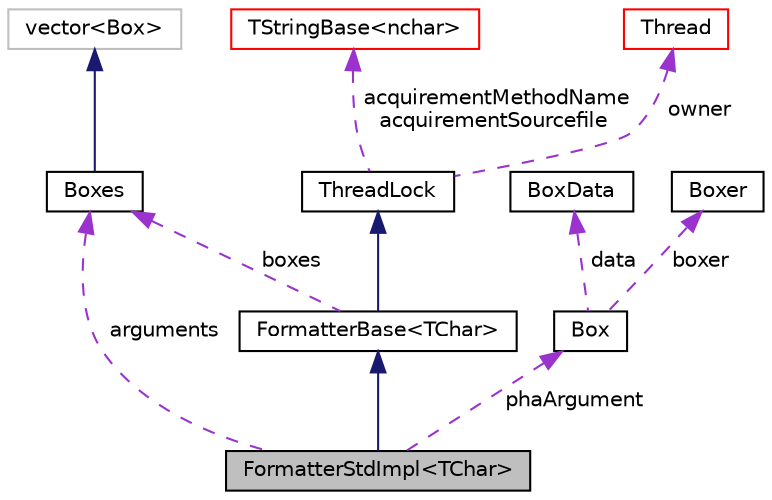 digraph "FormatterStdImpl&lt;TChar&gt;"
{
  edge [fontname="Helvetica",fontsize="10",labelfontname="Helvetica",labelfontsize="10"];
  node [fontname="Helvetica",fontsize="10",shape=record];
  Node21 [label="vector\<Box\>",height=0.2,width=0.4,color="grey75", fillcolor="white", style="filled",tooltip="STL class. "];
  Node7 [label="FormatterStdImpl\<TChar\>",height=0.2,width=0.4,color="black", fillcolor="grey75", style="filled", fontcolor="black"];
  Node8 [label="FormatterBase\<TChar\>",height=0.2,width=0.4,color="black", fillcolor="white", style="filled",URL="$classaworx_1_1lib_1_1strings_1_1format_1_1FormatterBase.html",tooltip="[DOX_ALIB_ENUM_META_DATA_SPECIFCATION_using_enum] "];
  Node18 [label="TStringBase\<nchar\>",height=0.2,width=0.4,color="red", fillcolor="white", style="filled",URL="$classaworx_1_1lib_1_1strings_1_1TStringBase.html"];
  Node8 -> Node7 [dir="back",color="midnightblue",fontsize="10",style="solid",fontname="Helvetica"];
  Node9 -> Node8 [dir="back",color="midnightblue",fontsize="10",style="solid",fontname="Helvetica"];
  Node10 -> Node9 [dir="back",color="darkorchid3",fontsize="10",style="dashed",label=" owner" ,fontname="Helvetica"];
  Node18 -> Node9 [dir="back",color="darkorchid3",fontsize="10",style="dashed",label=" acquirementMethodName\nacquirementSourcefile" ,fontname="Helvetica"];
  Node20 -> Node7 [dir="back",color="darkorchid3",fontsize="10",style="dashed",label=" arguments" ,fontname="Helvetica"];
  Node20 -> Node8 [dir="back",color="darkorchid3",fontsize="10",style="dashed",label=" boxes" ,fontname="Helvetica"];
  Node21 -> Node20 [dir="back",color="midnightblue",fontsize="10",style="solid",fontname="Helvetica"];
  Node23 -> Node7 [dir="back",color="darkorchid3",fontsize="10",style="dashed",label=" phaArgument" ,fontname="Helvetica"];
  Node24 -> Node23 [dir="back",color="darkorchid3",fontsize="10",style="dashed",label=" data" ,fontname="Helvetica"];
  Node25 -> Node23 [dir="back",color="darkorchid3",fontsize="10",style="dashed",label=" boxer" ,fontname="Helvetica"];
  Node9 [label="ThreadLock",height=0.2,width=0.4,color="black", fillcolor="white", style="filled",URL="$classaworx_1_1lib_1_1threads_1_1ThreadLock.html"];
  Node10 [label="Thread",height=0.2,width=0.4,color="red", fillcolor="white", style="filled",URL="$classaworx_1_1lib_1_1threads_1_1Thread.html"];
  Node20 [label="Boxes",height=0.2,width=0.4,color="black", fillcolor="white", style="filled",URL="$classaworx_1_1lib_1_1boxing_1_1Boxes.html"];
  Node23 [label="Box",height=0.2,width=0.4,color="black", fillcolor="white", style="filled",URL="$classaworx_1_1lib_1_1boxing_1_1Box.html"];
  Node24 [label="BoxData",height=0.2,width=0.4,color="black", fillcolor="white", style="filled",URL="$structaworx_1_1lib_1_1boxing_1_1BoxData.html"];
  Node25 [label="Boxer",height=0.2,width=0.4,color="black", fillcolor="white", style="filled",URL="$classaworx_1_1lib_1_1boxing_1_1Boxer.html"];
}

